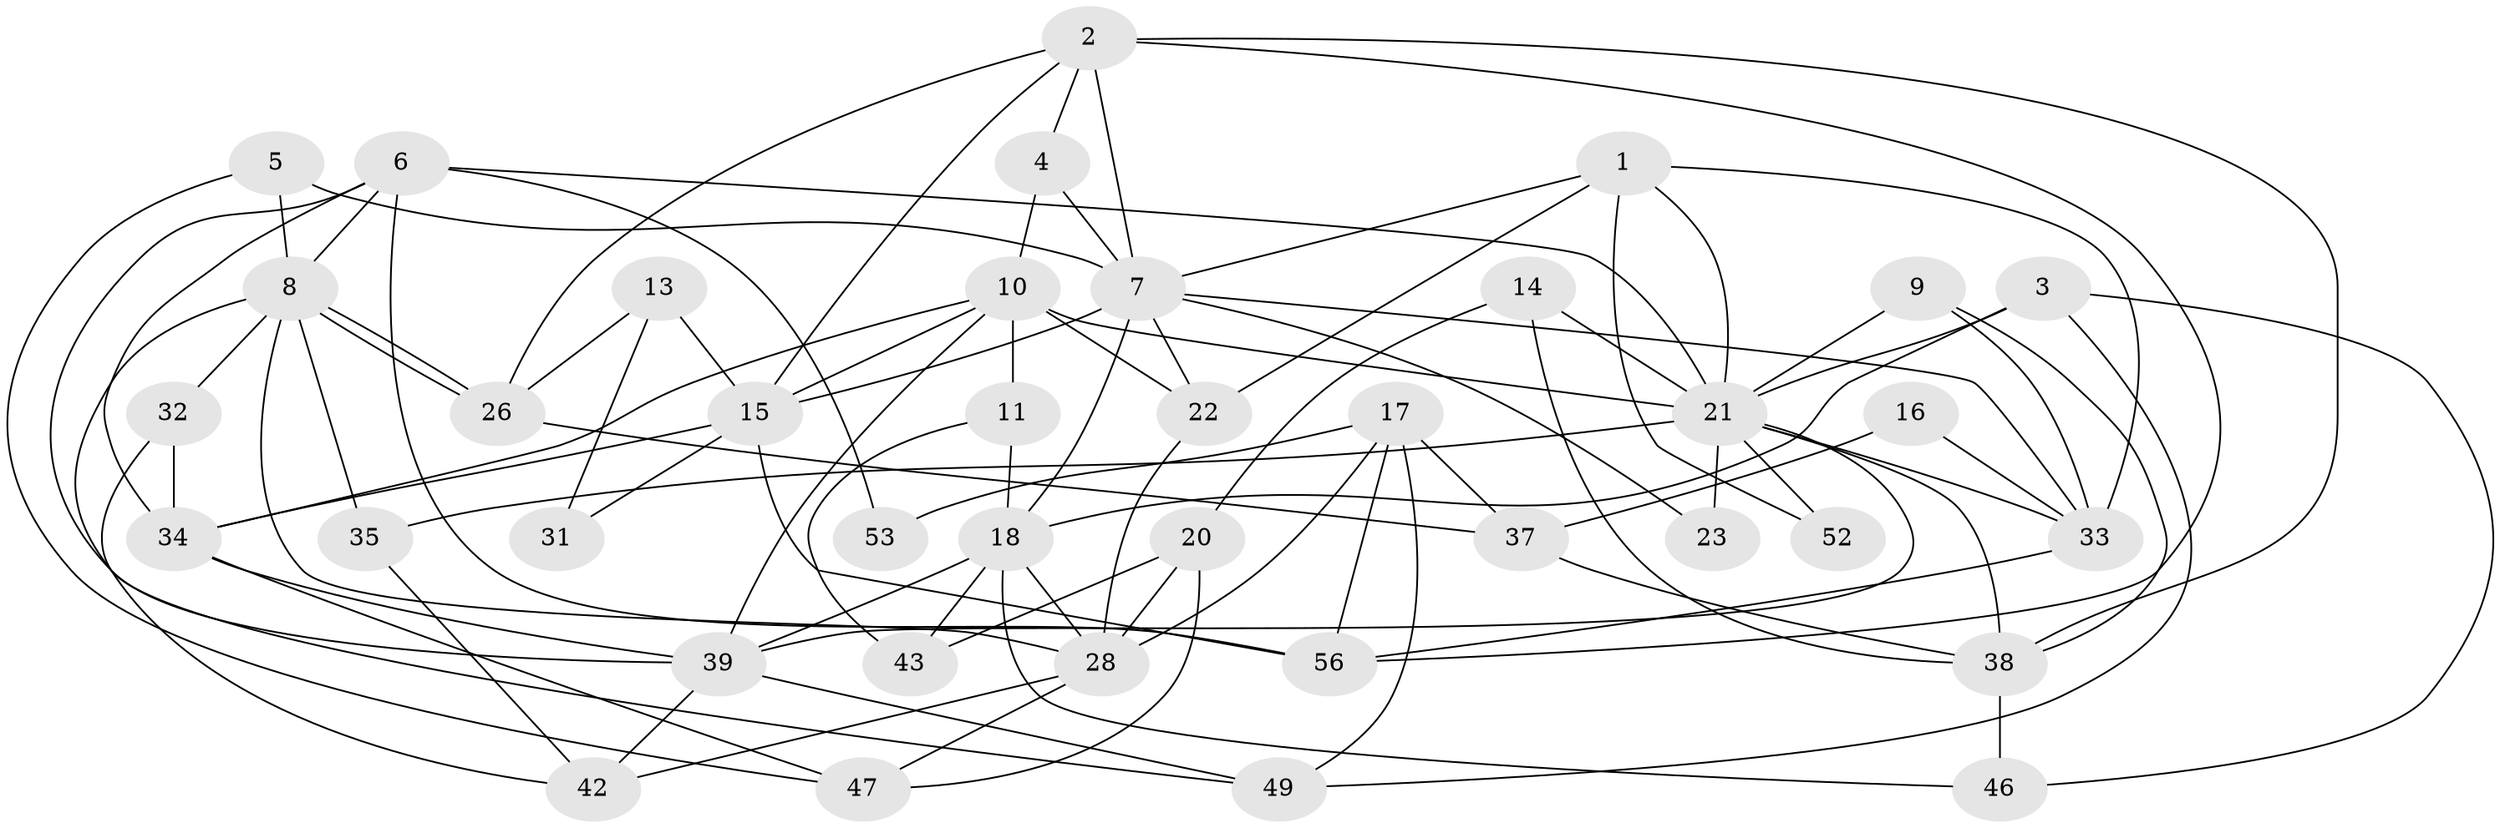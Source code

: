 // Generated by graph-tools (version 1.1) at 2025/23/03/03/25 07:23:57]
// undirected, 39 vertices, 91 edges
graph export_dot {
graph [start="1"]
  node [color=gray90,style=filled];
  1;
  2 [super="+25"];
  3;
  4 [super="+30"];
  5 [super="+19"];
  6 [super="+54"];
  7 [super="+45"];
  8 [super="+12"];
  9;
  10 [super="+50"];
  11;
  13;
  14;
  15 [super="+27"];
  16;
  17 [super="+36"];
  18 [super="+51"];
  20 [super="+40"];
  21 [super="+24"];
  22;
  23;
  26;
  28 [super="+29"];
  31;
  32;
  33 [super="+48"];
  34 [super="+55"];
  35;
  37;
  38 [super="+44"];
  39 [super="+41"];
  42;
  43;
  46;
  47;
  49;
  52;
  53;
  56;
  1 -- 22;
  1 -- 52;
  1 -- 7;
  1 -- 21;
  1 -- 33;
  2 -- 26;
  2 -- 56;
  2 -- 4;
  2 -- 38;
  2 -- 7;
  2 -- 15;
  3 -- 21;
  3 -- 46;
  3 -- 49;
  3 -- 18;
  4 -- 10;
  4 -- 7;
  5 -- 7;
  5 -- 8;
  5 -- 47;
  6 -- 34;
  6 -- 39;
  6 -- 8;
  6 -- 56;
  6 -- 21;
  6 -- 53;
  7 -- 18 [weight=2];
  7 -- 23;
  7 -- 22;
  7 -- 15;
  7 -- 33;
  8 -- 26;
  8 -- 26;
  8 -- 32;
  8 -- 49;
  8 -- 35;
  8 -- 28;
  9 -- 33;
  9 -- 21;
  9 -- 38;
  10 -- 39;
  10 -- 34;
  10 -- 21;
  10 -- 22;
  10 -- 11;
  10 -- 15 [weight=2];
  11 -- 43;
  11 -- 18;
  13 -- 15;
  13 -- 26;
  13 -- 31;
  14 -- 21;
  14 -- 38;
  14 -- 20;
  15 -- 31;
  15 -- 34;
  15 -- 56;
  16 -- 37;
  16 -- 33;
  17 -- 56;
  17 -- 49;
  17 -- 37;
  17 -- 28;
  17 -- 53;
  18 -- 46;
  18 -- 43;
  18 -- 28;
  18 -- 39;
  20 -- 47;
  20 -- 43;
  20 -- 28;
  21 -- 23;
  21 -- 33 [weight=2];
  21 -- 35;
  21 -- 52;
  21 -- 39;
  21 -- 38;
  22 -- 28;
  26 -- 37;
  28 -- 42;
  28 -- 47;
  32 -- 42;
  32 -- 34;
  33 -- 56;
  34 -- 47;
  34 -- 39;
  35 -- 42;
  37 -- 38;
  38 -- 46;
  39 -- 42;
  39 -- 49;
}
